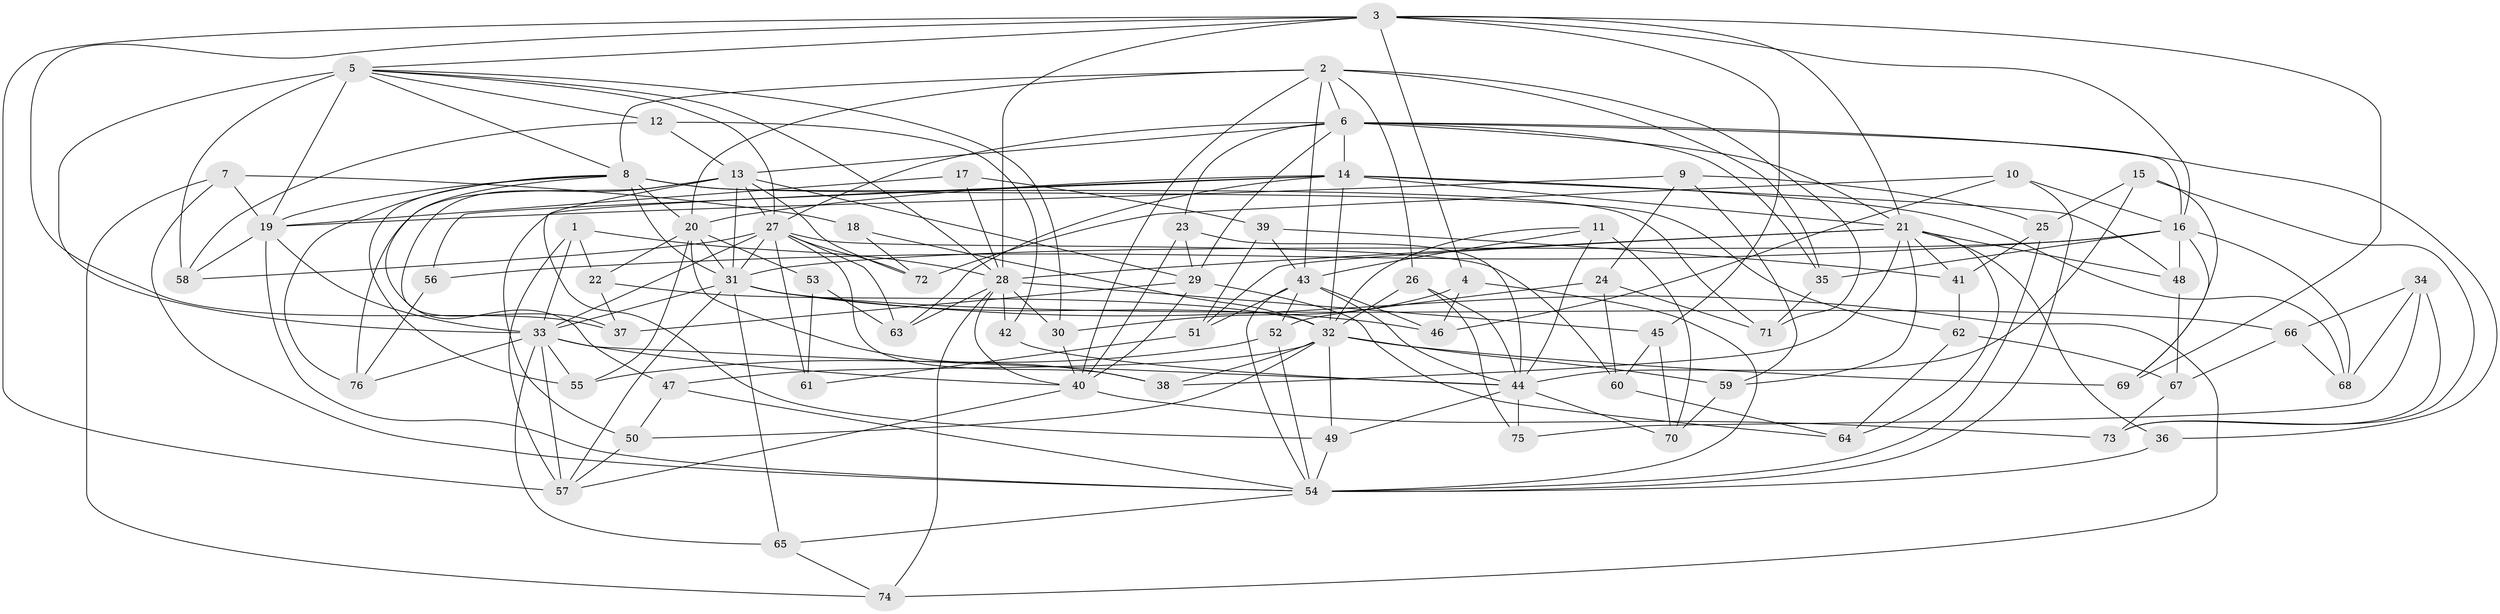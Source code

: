 // original degree distribution, {4: 1.0}
// Generated by graph-tools (version 1.1) at 2025/38/03/09/25 02:38:19]
// undirected, 76 vertices, 206 edges
graph export_dot {
graph [start="1"]
  node [color=gray90,style=filled];
  1;
  2;
  3;
  4;
  5;
  6;
  7;
  8;
  9;
  10;
  11;
  12;
  13;
  14;
  15;
  16;
  17;
  18;
  19;
  20;
  21;
  22;
  23;
  24;
  25;
  26;
  27;
  28;
  29;
  30;
  31;
  32;
  33;
  34;
  35;
  36;
  37;
  38;
  39;
  40;
  41;
  42;
  43;
  44;
  45;
  46;
  47;
  48;
  49;
  50;
  51;
  52;
  53;
  54;
  55;
  56;
  57;
  58;
  59;
  60;
  61;
  62;
  63;
  64;
  65;
  66;
  67;
  68;
  69;
  70;
  71;
  72;
  73;
  74;
  75;
  76;
  1 -- 22 [weight=1.0];
  1 -- 28 [weight=1.0];
  1 -- 33 [weight=1.0];
  1 -- 57 [weight=1.0];
  2 -- 6 [weight=2.0];
  2 -- 8 [weight=1.0];
  2 -- 20 [weight=1.0];
  2 -- 26 [weight=1.0];
  2 -- 35 [weight=1.0];
  2 -- 40 [weight=2.0];
  2 -- 43 [weight=1.0];
  2 -- 71 [weight=1.0];
  3 -- 4 [weight=1.0];
  3 -- 5 [weight=1.0];
  3 -- 16 [weight=1.0];
  3 -- 21 [weight=1.0];
  3 -- 28 [weight=2.0];
  3 -- 37 [weight=1.0];
  3 -- 45 [weight=1.0];
  3 -- 57 [weight=1.0];
  3 -- 69 [weight=1.0];
  4 -- 30 [weight=1.0];
  4 -- 46 [weight=1.0];
  4 -- 54 [weight=1.0];
  5 -- 8 [weight=1.0];
  5 -- 12 [weight=1.0];
  5 -- 19 [weight=4.0];
  5 -- 27 [weight=1.0];
  5 -- 28 [weight=1.0];
  5 -- 30 [weight=1.0];
  5 -- 33 [weight=1.0];
  5 -- 58 [weight=1.0];
  6 -- 13 [weight=2.0];
  6 -- 14 [weight=1.0];
  6 -- 16 [weight=1.0];
  6 -- 21 [weight=1.0];
  6 -- 23 [weight=1.0];
  6 -- 27 [weight=1.0];
  6 -- 29 [weight=1.0];
  6 -- 35 [weight=1.0];
  6 -- 36 [weight=1.0];
  7 -- 18 [weight=1.0];
  7 -- 19 [weight=1.0];
  7 -- 54 [weight=1.0];
  7 -- 74 [weight=1.0];
  8 -- 19 [weight=1.0];
  8 -- 20 [weight=2.0];
  8 -- 31 [weight=2.0];
  8 -- 47 [weight=1.0];
  8 -- 55 [weight=1.0];
  8 -- 62 [weight=1.0];
  8 -- 71 [weight=1.0];
  8 -- 76 [weight=1.0];
  9 -- 19 [weight=1.0];
  9 -- 24 [weight=1.0];
  9 -- 25 [weight=1.0];
  9 -- 59 [weight=1.0];
  10 -- 16 [weight=1.0];
  10 -- 46 [weight=1.0];
  10 -- 54 [weight=1.0];
  10 -- 72 [weight=1.0];
  11 -- 32 [weight=1.0];
  11 -- 43 [weight=1.0];
  11 -- 44 [weight=1.0];
  11 -- 70 [weight=1.0];
  12 -- 13 [weight=1.0];
  12 -- 42 [weight=1.0];
  12 -- 58 [weight=1.0];
  13 -- 27 [weight=1.0];
  13 -- 29 [weight=1.0];
  13 -- 31 [weight=1.0];
  13 -- 37 [weight=1.0];
  13 -- 49 [weight=1.0];
  13 -- 72 [weight=1.0];
  13 -- 76 [weight=1.0];
  14 -- 20 [weight=1.0];
  14 -- 21 [weight=2.0];
  14 -- 32 [weight=1.0];
  14 -- 48 [weight=1.0];
  14 -- 50 [weight=1.0];
  14 -- 56 [weight=1.0];
  14 -- 63 [weight=1.0];
  14 -- 68 [weight=1.0];
  15 -- 25 [weight=1.0];
  15 -- 44 [weight=1.0];
  15 -- 69 [weight=1.0];
  15 -- 73 [weight=1.0];
  16 -- 31 [weight=1.0];
  16 -- 35 [weight=1.0];
  16 -- 48 [weight=1.0];
  16 -- 56 [weight=2.0];
  16 -- 68 [weight=1.0];
  16 -- 69 [weight=1.0];
  17 -- 19 [weight=2.0];
  17 -- 28 [weight=1.0];
  17 -- 39 [weight=1.0];
  18 -- 32 [weight=2.0];
  18 -- 72 [weight=1.0];
  19 -- 33 [weight=1.0];
  19 -- 54 [weight=1.0];
  19 -- 58 [weight=1.0];
  20 -- 22 [weight=1.0];
  20 -- 31 [weight=1.0];
  20 -- 38 [weight=1.0];
  20 -- 53 [weight=2.0];
  20 -- 55 [weight=1.0];
  21 -- 28 [weight=1.0];
  21 -- 36 [weight=1.0];
  21 -- 38 [weight=1.0];
  21 -- 41 [weight=1.0];
  21 -- 48 [weight=1.0];
  21 -- 51 [weight=1.0];
  21 -- 59 [weight=1.0];
  21 -- 64 [weight=1.0];
  22 -- 32 [weight=1.0];
  22 -- 37 [weight=1.0];
  23 -- 29 [weight=1.0];
  23 -- 40 [weight=1.0];
  23 -- 44 [weight=1.0];
  24 -- 52 [weight=1.0];
  24 -- 60 [weight=1.0];
  24 -- 71 [weight=1.0];
  25 -- 41 [weight=1.0];
  25 -- 54 [weight=1.0];
  26 -- 32 [weight=1.0];
  26 -- 44 [weight=1.0];
  26 -- 75 [weight=1.0];
  27 -- 31 [weight=1.0];
  27 -- 33 [weight=1.0];
  27 -- 38 [weight=1.0];
  27 -- 58 [weight=1.0];
  27 -- 60 [weight=1.0];
  27 -- 61 [weight=2.0];
  27 -- 63 [weight=1.0];
  27 -- 72 [weight=1.0];
  28 -- 30 [weight=1.0];
  28 -- 40 [weight=1.0];
  28 -- 42 [weight=1.0];
  28 -- 45 [weight=1.0];
  28 -- 63 [weight=1.0];
  28 -- 74 [weight=1.0];
  29 -- 37 [weight=1.0];
  29 -- 40 [weight=1.0];
  29 -- 64 [weight=1.0];
  30 -- 40 [weight=1.0];
  31 -- 33 [weight=1.0];
  31 -- 46 [weight=1.0];
  31 -- 57 [weight=1.0];
  31 -- 65 [weight=1.0];
  31 -- 66 [weight=1.0];
  31 -- 74 [weight=1.0];
  32 -- 38 [weight=1.0];
  32 -- 47 [weight=1.0];
  32 -- 49 [weight=1.0];
  32 -- 50 [weight=1.0];
  32 -- 59 [weight=1.0];
  32 -- 69 [weight=1.0];
  33 -- 40 [weight=2.0];
  33 -- 44 [weight=1.0];
  33 -- 55 [weight=1.0];
  33 -- 57 [weight=1.0];
  33 -- 65 [weight=1.0];
  33 -- 76 [weight=1.0];
  34 -- 66 [weight=1.0];
  34 -- 68 [weight=1.0];
  34 -- 73 [weight=1.0];
  34 -- 75 [weight=1.0];
  35 -- 71 [weight=1.0];
  36 -- 54 [weight=2.0];
  39 -- 41 [weight=1.0];
  39 -- 43 [weight=1.0];
  39 -- 51 [weight=1.0];
  40 -- 57 [weight=1.0];
  40 -- 73 [weight=1.0];
  41 -- 62 [weight=1.0];
  42 -- 44 [weight=2.0];
  43 -- 44 [weight=1.0];
  43 -- 46 [weight=1.0];
  43 -- 51 [weight=1.0];
  43 -- 52 [weight=1.0];
  43 -- 54 [weight=1.0];
  44 -- 49 [weight=1.0];
  44 -- 70 [weight=1.0];
  44 -- 75 [weight=2.0];
  45 -- 60 [weight=1.0];
  45 -- 70 [weight=1.0];
  47 -- 50 [weight=1.0];
  47 -- 54 [weight=1.0];
  48 -- 67 [weight=1.0];
  49 -- 54 [weight=1.0];
  50 -- 57 [weight=1.0];
  51 -- 61 [weight=1.0];
  52 -- 54 [weight=1.0];
  52 -- 55 [weight=1.0];
  53 -- 61 [weight=1.0];
  53 -- 63 [weight=1.0];
  54 -- 65 [weight=1.0];
  56 -- 76 [weight=1.0];
  59 -- 70 [weight=1.0];
  60 -- 64 [weight=1.0];
  62 -- 64 [weight=1.0];
  62 -- 67 [weight=1.0];
  65 -- 74 [weight=1.0];
  66 -- 67 [weight=1.0];
  66 -- 68 [weight=1.0];
  67 -- 73 [weight=1.0];
}
